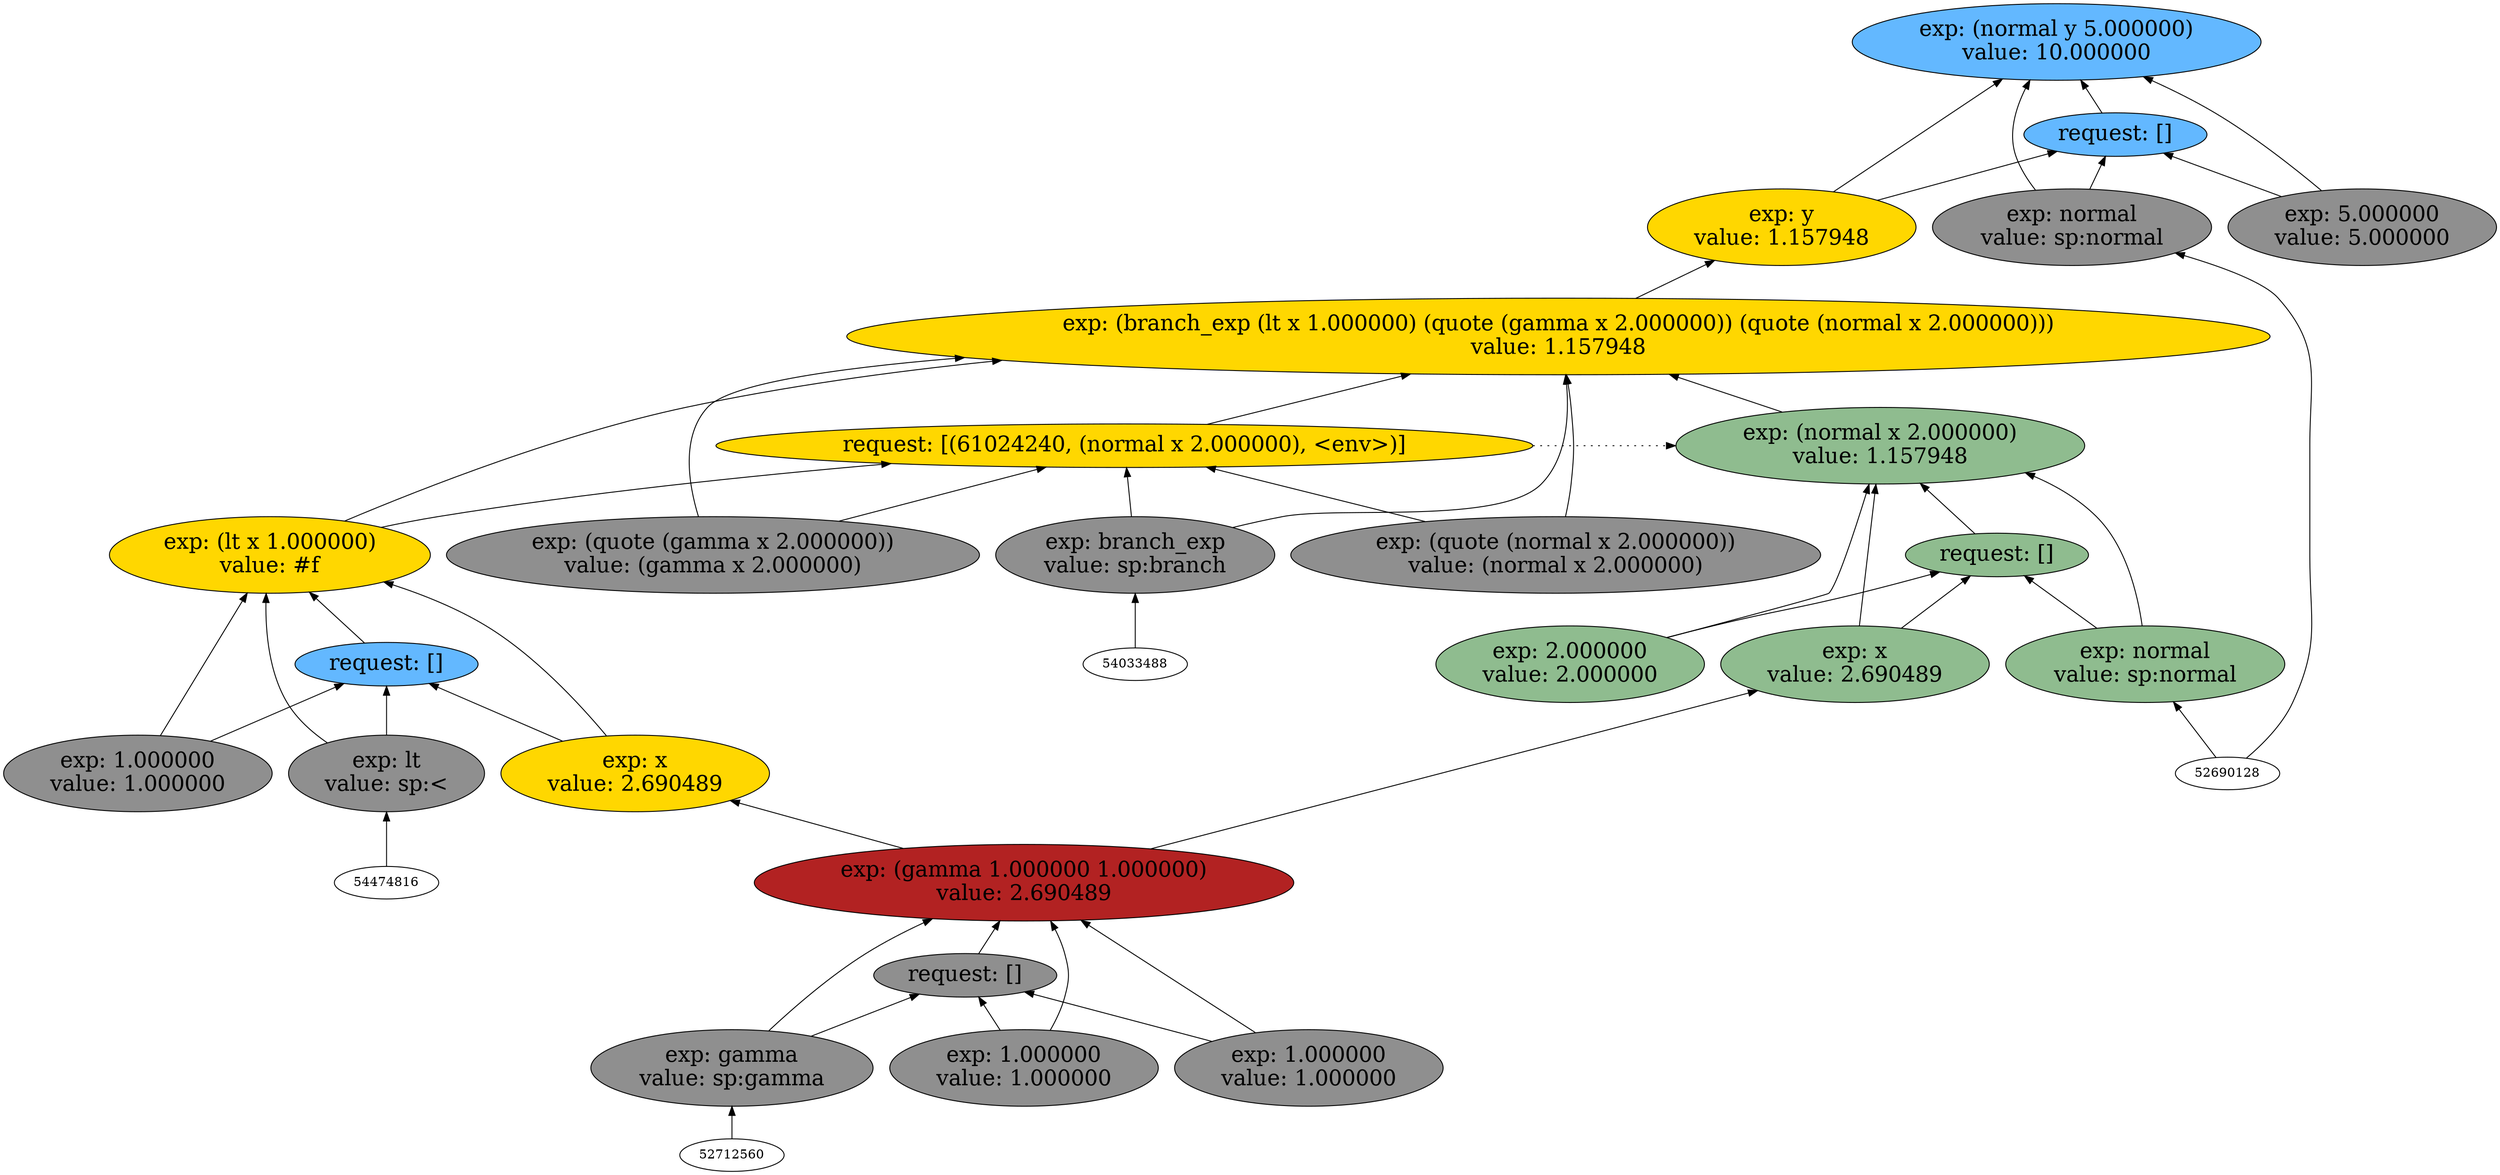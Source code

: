 digraph {
rankdir=BT
fontsize=24
subgraph clster1 {
label="Venture Families"
subgraph clster2 {
label="1"
"60032512"["fillcolor"="firebrick" "fontsize"="24" "label"="exp: (gamma 1.000000 1.000000)\nvalue: 2.690489" "shape"="ellipse" "style"="filled" ]
"59581664"["fillcolor"="grey56" "fontsize"="24" "label"="request: []" "shape"="ellipse" "style"="filled" ]
"60730192"["fillcolor"="grey56" "fontsize"="24" "label"="exp: gamma\nvalue: sp:gamma" "shape"="ellipse" "style"="filled" ]
"58687760"["fillcolor"="grey56" "fontsize"="24" "label"="exp: 1.000000\nvalue: 1.000000" "shape"="ellipse" "style"="filled" ]
"59543920"["fillcolor"="grey56" "fontsize"="24" "label"="exp: 1.000000\nvalue: 1.000000" "shape"="ellipse" "style"="filled" ]
}

subgraph clster3 {
label="2"
"58863744"["fillcolor"="gold" "fontsize"="24" "label"="exp: (branch_exp (lt x 1.000000) (quote (gamma x 2.000000)) (quote (normal x 2.000000)))\nvalue: 1.157948" "shape"="ellipse" "style"="filled" ]
"61024240"["fillcolor"="gold" "fontsize"="24" "label"="request: [(61024240, (normal x 2.000000), <env>)]" "shape"="ellipse" "style"="filled" ]
"58995920"["fillcolor"="grey56" "fontsize"="24" "label"="exp: branch_exp\nvalue: sp:branch" "shape"="ellipse" "style"="filled" ]
"58799440"["fillcolor"="gold" "fontsize"="24" "label"="exp: (lt x 1.000000)\nvalue: #f" "shape"="ellipse" "style"="filled" ]
"58598656"["fillcolor"="steelblue1" "fontsize"="24" "label"="request: []" "shape"="ellipse" "style"="filled" ]
"58682784"["fillcolor"="grey56" "fontsize"="24" "label"="exp: lt\nvalue: sp:<" "shape"="ellipse" "style"="filled" ]
"58846304"["fillcolor"="gold" "fontsize"="24" "label"="exp: x\nvalue: 2.690489" "shape"="ellipse" "style"="filled" ]
"59036848"["fillcolor"="grey56" "fontsize"="24" "label"="exp: 1.000000\nvalue: 1.000000" "shape"="ellipse" "style"="filled" ]
"58570656"["fillcolor"="grey56" "fontsize"="24" "label"="exp: (quote (gamma x 2.000000))\nvalue: (gamma x 2.000000)" "shape"="ellipse" "style"="filled" ]
"59044160"["fillcolor"="grey56" "fontsize"="24" "label"="exp: (quote (normal x 2.000000))\nvalue: (normal x 2.000000)" "shape"="ellipse" "style"="filled" ]
}

subgraph clster4 {
label="3"
"59642864"["fillcolor"="steelblue1" "fontsize"="24" "label"="exp: (normal y 5.000000)\nvalue: 10.000000" "shape"="ellipse" "style"="filled" ]
"59605120"["fillcolor"="steelblue1" "fontsize"="24" "label"="request: []" "shape"="ellipse" "style"="filled" ]
"59680608"["fillcolor"="grey56" "fontsize"="24" "label"="exp: normal\nvalue: sp:normal" "shape"="ellipse" "style"="filled" ]
"59718352"["fillcolor"="gold" "fontsize"="24" "label"="exp: y\nvalue: 1.157948" "shape"="ellipse" "style"="filled" ]
"59756096"["fillcolor"="grey56" "fontsize"="24" "label"="exp: 5.000000\nvalue: 5.000000" "shape"="ellipse" "style"="filled" ]
}

}

subgraph clster5 {
label=""
"59392624"["fillcolor"="darkseagreen" "fontsize"="24" "label"="exp: (normal x 2.000000)\nvalue: 1.157948" "shape"="ellipse" "style"="filled" ]
"59356448"["fillcolor"="darkseagreen" "fontsize"="24" "label"="request: []" "shape"="ellipse" "style"="filled" ]
"59443824"["fillcolor"="darkseagreen" "fontsize"="24" "label"="exp: normal\nvalue: sp:normal" "shape"="ellipse" "style"="filled" ]
"59480000"["fillcolor"="darkseagreen" "fontsize"="24" "label"="exp: x\nvalue: 2.690489" "shape"="ellipse" "style"="filled" ]
"59531200"["fillcolor"="darkseagreen" "fontsize"="24" "label"="exp: 2.000000\nvalue: 2.000000" "shape"="ellipse" "style"="filled" ]
}

"58995920" -> "58863744"["arrowhead"="normal" "color"="black" "constraint"="true" "style"="solid" ]
"58995920" -> "61024240"["arrowhead"="normal" "color"="black" "constraint"="true" "style"="solid" ]
"54033488" -> "58995920"["arrowhead"="normal" "color"="black" "constraint"="true" "style"="solid" ]
"58799440" -> "58863744"["arrowhead"="normal" "color"="black" "constraint"="true" "style"="solid" ]
"58799440" -> "61024240"["arrowhead"="normal" "color"="black" "constraint"="true" "style"="solid" ]
"58682784" -> "58799440"["arrowhead"="normal" "color"="black" "constraint"="true" "style"="solid" ]
"58682784" -> "58598656"["arrowhead"="normal" "color"="black" "constraint"="true" "style"="solid" ]
"54474816" -> "58682784"["arrowhead"="normal" "color"="black" "constraint"="true" "style"="solid" ]
"58846304" -> "58799440"["arrowhead"="normal" "color"="black" "constraint"="true" "style"="solid" ]
"58846304" -> "58598656"["arrowhead"="normal" "color"="black" "constraint"="true" "style"="solid" ]
"60032512" -> "58846304"["arrowhead"="normal" "color"="black" "constraint"="true" "style"="solid" ]
"59036848" -> "58799440"["arrowhead"="normal" "color"="black" "constraint"="true" "style"="solid" ]
"59036848" -> "58598656"["arrowhead"="normal" "color"="black" "constraint"="true" "style"="solid" ]
"58598656" -> "58799440"["arrowhead"="normal" "color"="black" "constraint"="true" "style"="solid" ]
"58570656" -> "58863744"["arrowhead"="normal" "color"="black" "constraint"="true" "style"="solid" ]
"58570656" -> "61024240"["arrowhead"="normal" "color"="black" "constraint"="true" "style"="solid" ]
"59044160" -> "58863744"["arrowhead"="normal" "color"="black" "constraint"="true" "style"="solid" ]
"59044160" -> "61024240"["arrowhead"="normal" "color"="black" "constraint"="true" "style"="solid" ]
"61024240" -> "58863744"["arrowhead"="normal" "color"="black" "constraint"="true" "style"="solid" ]
"59392624" -> "58863744"["arrowhead"="normal" "color"="black" "constraint"="true" "style"="solid" ]
"61024240" -> "59392624"["arrowhead"="normal" "color"="black" "constraint"="false" "style"="dotted" ]
"59443824" -> "59392624"["arrowhead"="normal" "color"="black" "constraint"="true" "style"="solid" ]
"59443824" -> "59356448"["arrowhead"="normal" "color"="black" "constraint"="true" "style"="solid" ]
"52690128" -> "59443824"["arrowhead"="normal" "color"="black" "constraint"="true" "style"="solid" ]
"59480000" -> "59392624"["arrowhead"="normal" "color"="black" "constraint"="true" "style"="solid" ]
"59480000" -> "59356448"["arrowhead"="normal" "color"="black" "constraint"="true" "style"="solid" ]
"60032512" -> "59480000"["arrowhead"="normal" "color"="black" "constraint"="true" "style"="solid" ]
"59531200" -> "59392624"["arrowhead"="normal" "color"="black" "constraint"="true" "style"="solid" ]
"59531200" -> "59356448"["arrowhead"="normal" "color"="black" "constraint"="true" "style"="solid" ]
"59356448" -> "59392624"["arrowhead"="normal" "color"="black" "constraint"="true" "style"="solid" ]
"59680608" -> "59642864"["arrowhead"="normal" "color"="black" "constraint"="true" "style"="solid" ]
"59680608" -> "59605120"["arrowhead"="normal" "color"="black" "constraint"="true" "style"="solid" ]
"52690128" -> "59680608"["arrowhead"="normal" "color"="black" "constraint"="true" "style"="solid" ]
"59718352" -> "59642864"["arrowhead"="normal" "color"="black" "constraint"="true" "style"="solid" ]
"59718352" -> "59605120"["arrowhead"="normal" "color"="black" "constraint"="true" "style"="solid" ]
"58863744" -> "59718352"["arrowhead"="normal" "color"="black" "constraint"="true" "style"="solid" ]
"59756096" -> "59642864"["arrowhead"="normal" "color"="black" "constraint"="true" "style"="solid" ]
"59756096" -> "59605120"["arrowhead"="normal" "color"="black" "constraint"="true" "style"="solid" ]
"59605120" -> "59642864"["arrowhead"="normal" "color"="black" "constraint"="true" "style"="solid" ]
"60730192" -> "60032512"["arrowhead"="normal" "color"="black" "constraint"="true" "style"="solid" ]
"60730192" -> "59581664"["arrowhead"="normal" "color"="black" "constraint"="true" "style"="solid" ]
"52712560" -> "60730192"["arrowhead"="normal" "color"="black" "constraint"="true" "style"="solid" ]
"58687760" -> "60032512"["arrowhead"="normal" "color"="black" "constraint"="true" "style"="solid" ]
"58687760" -> "59581664"["arrowhead"="normal" "color"="black" "constraint"="true" "style"="solid" ]
"59543920" -> "60032512"["arrowhead"="normal" "color"="black" "constraint"="true" "style"="solid" ]
"59543920" -> "59581664"["arrowhead"="normal" "color"="black" "constraint"="true" "style"="solid" ]
"59581664" -> "60032512"["arrowhead"="normal" "color"="black" "constraint"="true" "style"="solid" ]

}
